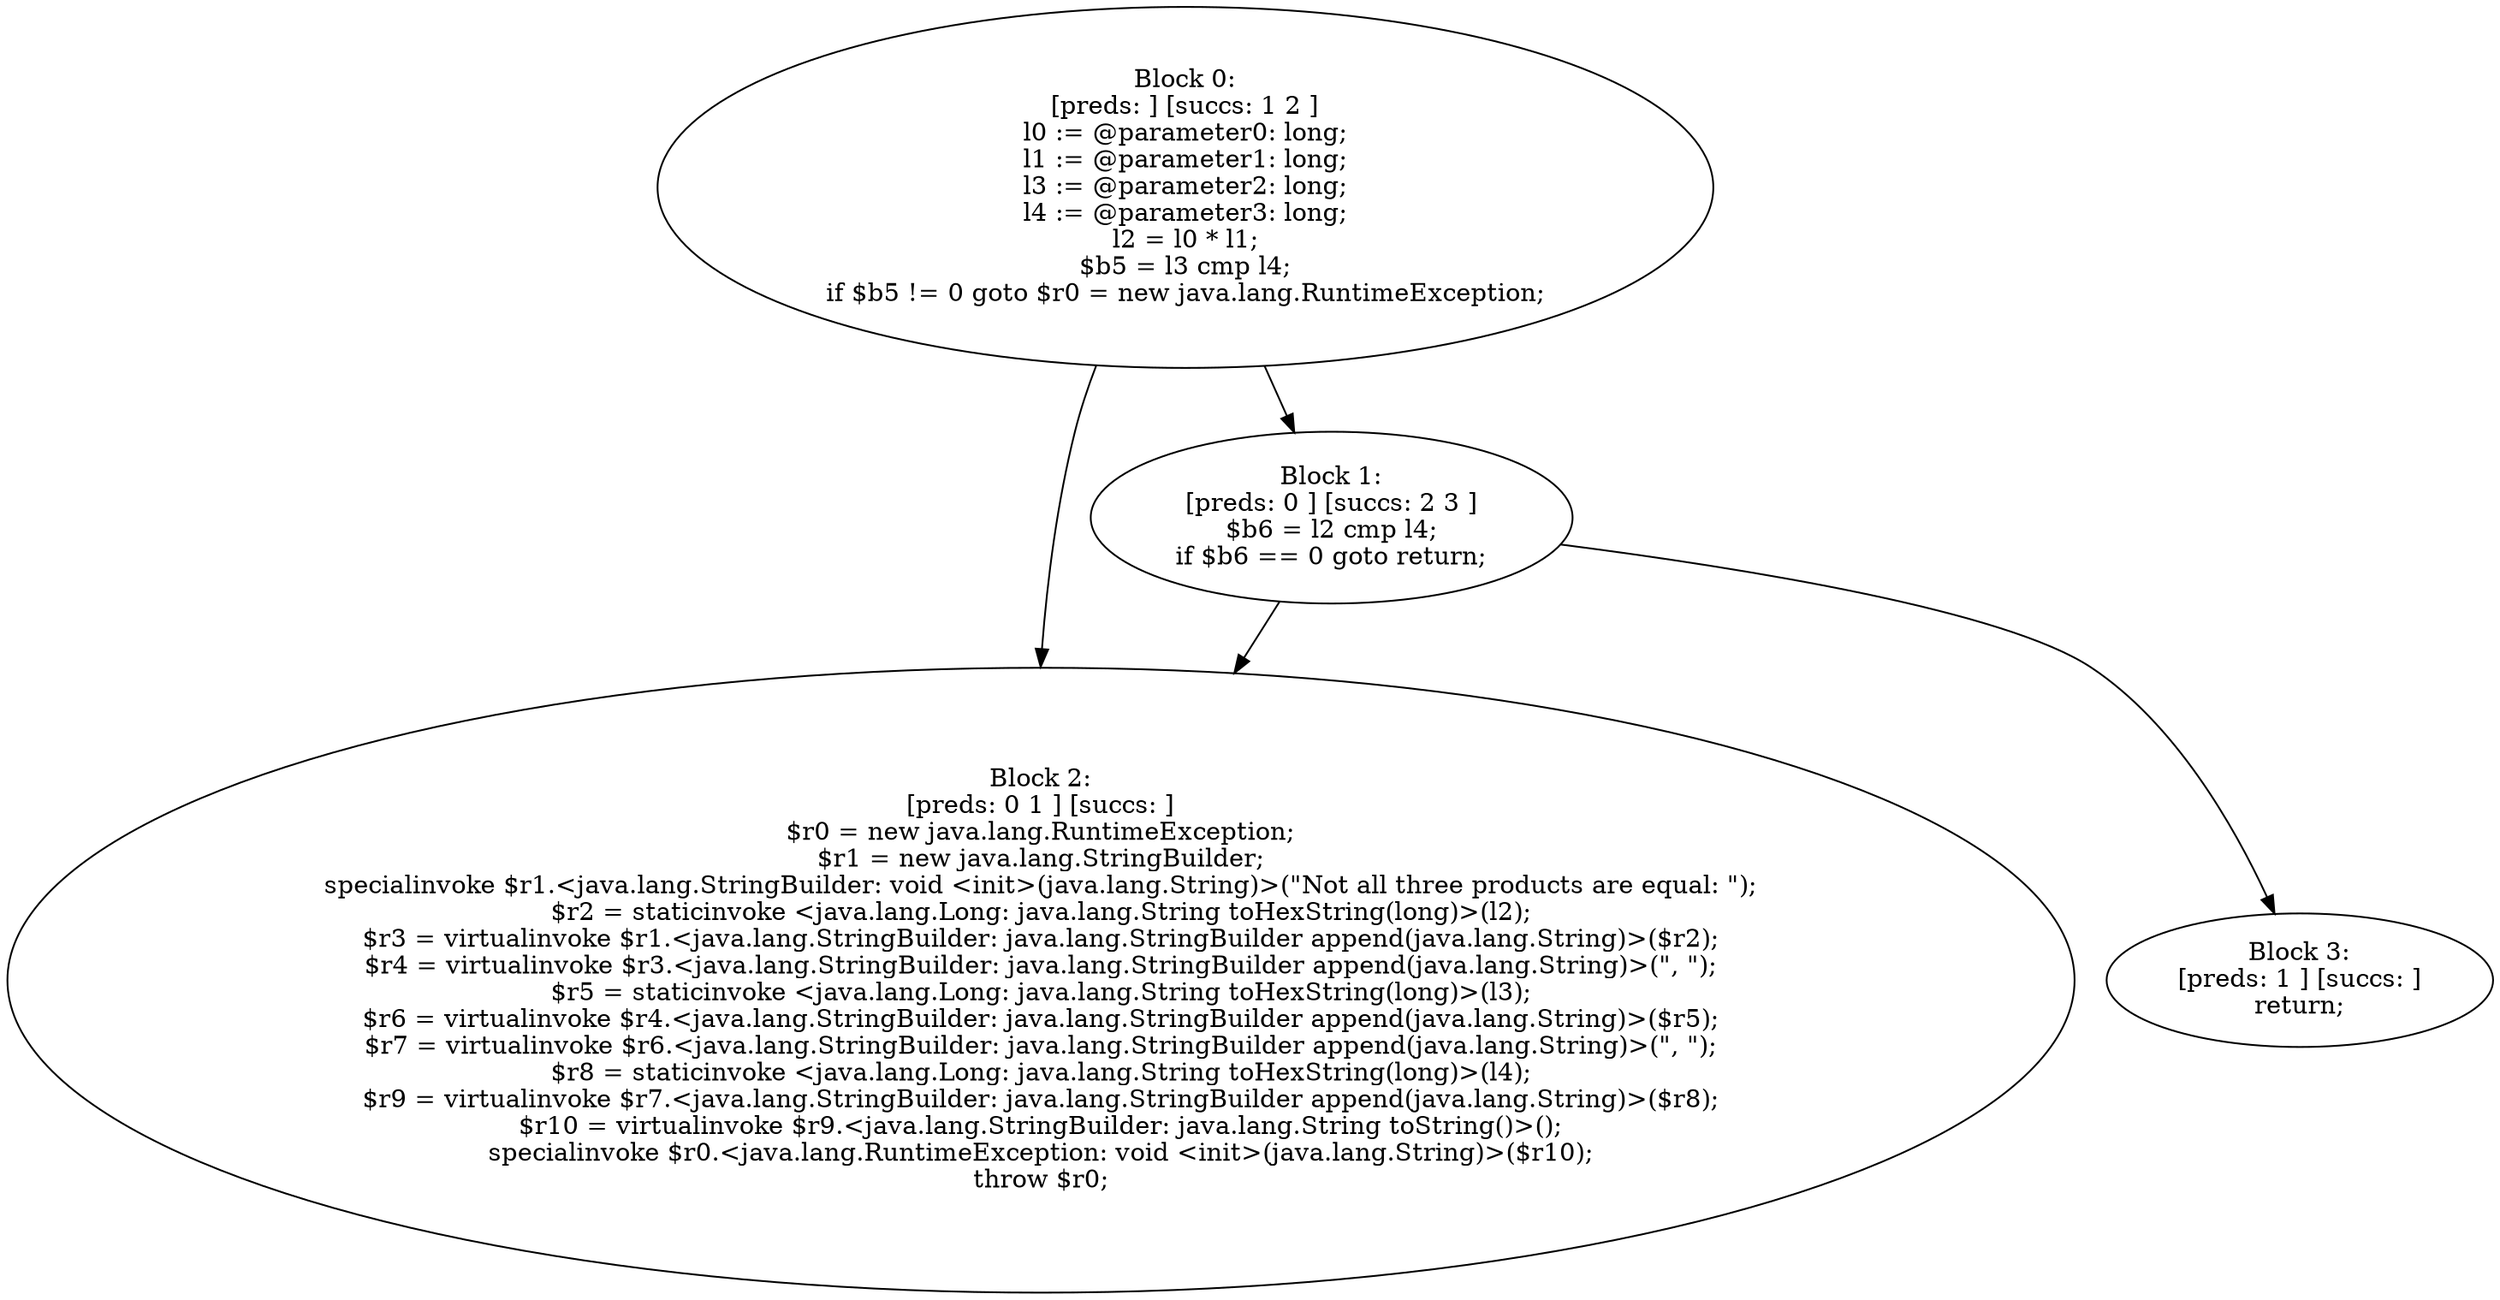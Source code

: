 digraph "unitGraph" {
    "Block 0:
[preds: ] [succs: 1 2 ]
l0 := @parameter0: long;
l1 := @parameter1: long;
l3 := @parameter2: long;
l4 := @parameter3: long;
l2 = l0 * l1;
$b5 = l3 cmp l4;
if $b5 != 0 goto $r0 = new java.lang.RuntimeException;
"
    "Block 1:
[preds: 0 ] [succs: 2 3 ]
$b6 = l2 cmp l4;
if $b6 == 0 goto return;
"
    "Block 2:
[preds: 0 1 ] [succs: ]
$r0 = new java.lang.RuntimeException;
$r1 = new java.lang.StringBuilder;
specialinvoke $r1.<java.lang.StringBuilder: void <init>(java.lang.String)>(\"Not all three products are equal: \");
$r2 = staticinvoke <java.lang.Long: java.lang.String toHexString(long)>(l2);
$r3 = virtualinvoke $r1.<java.lang.StringBuilder: java.lang.StringBuilder append(java.lang.String)>($r2);
$r4 = virtualinvoke $r3.<java.lang.StringBuilder: java.lang.StringBuilder append(java.lang.String)>(\", \");
$r5 = staticinvoke <java.lang.Long: java.lang.String toHexString(long)>(l3);
$r6 = virtualinvoke $r4.<java.lang.StringBuilder: java.lang.StringBuilder append(java.lang.String)>($r5);
$r7 = virtualinvoke $r6.<java.lang.StringBuilder: java.lang.StringBuilder append(java.lang.String)>(\", \");
$r8 = staticinvoke <java.lang.Long: java.lang.String toHexString(long)>(l4);
$r9 = virtualinvoke $r7.<java.lang.StringBuilder: java.lang.StringBuilder append(java.lang.String)>($r8);
$r10 = virtualinvoke $r9.<java.lang.StringBuilder: java.lang.String toString()>();
specialinvoke $r0.<java.lang.RuntimeException: void <init>(java.lang.String)>($r10);
throw $r0;
"
    "Block 3:
[preds: 1 ] [succs: ]
return;
"
    "Block 0:
[preds: ] [succs: 1 2 ]
l0 := @parameter0: long;
l1 := @parameter1: long;
l3 := @parameter2: long;
l4 := @parameter3: long;
l2 = l0 * l1;
$b5 = l3 cmp l4;
if $b5 != 0 goto $r0 = new java.lang.RuntimeException;
"->"Block 1:
[preds: 0 ] [succs: 2 3 ]
$b6 = l2 cmp l4;
if $b6 == 0 goto return;
";
    "Block 0:
[preds: ] [succs: 1 2 ]
l0 := @parameter0: long;
l1 := @parameter1: long;
l3 := @parameter2: long;
l4 := @parameter3: long;
l2 = l0 * l1;
$b5 = l3 cmp l4;
if $b5 != 0 goto $r0 = new java.lang.RuntimeException;
"->"Block 2:
[preds: 0 1 ] [succs: ]
$r0 = new java.lang.RuntimeException;
$r1 = new java.lang.StringBuilder;
specialinvoke $r1.<java.lang.StringBuilder: void <init>(java.lang.String)>(\"Not all three products are equal: \");
$r2 = staticinvoke <java.lang.Long: java.lang.String toHexString(long)>(l2);
$r3 = virtualinvoke $r1.<java.lang.StringBuilder: java.lang.StringBuilder append(java.lang.String)>($r2);
$r4 = virtualinvoke $r3.<java.lang.StringBuilder: java.lang.StringBuilder append(java.lang.String)>(\", \");
$r5 = staticinvoke <java.lang.Long: java.lang.String toHexString(long)>(l3);
$r6 = virtualinvoke $r4.<java.lang.StringBuilder: java.lang.StringBuilder append(java.lang.String)>($r5);
$r7 = virtualinvoke $r6.<java.lang.StringBuilder: java.lang.StringBuilder append(java.lang.String)>(\", \");
$r8 = staticinvoke <java.lang.Long: java.lang.String toHexString(long)>(l4);
$r9 = virtualinvoke $r7.<java.lang.StringBuilder: java.lang.StringBuilder append(java.lang.String)>($r8);
$r10 = virtualinvoke $r9.<java.lang.StringBuilder: java.lang.String toString()>();
specialinvoke $r0.<java.lang.RuntimeException: void <init>(java.lang.String)>($r10);
throw $r0;
";
    "Block 1:
[preds: 0 ] [succs: 2 3 ]
$b6 = l2 cmp l4;
if $b6 == 0 goto return;
"->"Block 2:
[preds: 0 1 ] [succs: ]
$r0 = new java.lang.RuntimeException;
$r1 = new java.lang.StringBuilder;
specialinvoke $r1.<java.lang.StringBuilder: void <init>(java.lang.String)>(\"Not all three products are equal: \");
$r2 = staticinvoke <java.lang.Long: java.lang.String toHexString(long)>(l2);
$r3 = virtualinvoke $r1.<java.lang.StringBuilder: java.lang.StringBuilder append(java.lang.String)>($r2);
$r4 = virtualinvoke $r3.<java.lang.StringBuilder: java.lang.StringBuilder append(java.lang.String)>(\", \");
$r5 = staticinvoke <java.lang.Long: java.lang.String toHexString(long)>(l3);
$r6 = virtualinvoke $r4.<java.lang.StringBuilder: java.lang.StringBuilder append(java.lang.String)>($r5);
$r7 = virtualinvoke $r6.<java.lang.StringBuilder: java.lang.StringBuilder append(java.lang.String)>(\", \");
$r8 = staticinvoke <java.lang.Long: java.lang.String toHexString(long)>(l4);
$r9 = virtualinvoke $r7.<java.lang.StringBuilder: java.lang.StringBuilder append(java.lang.String)>($r8);
$r10 = virtualinvoke $r9.<java.lang.StringBuilder: java.lang.String toString()>();
specialinvoke $r0.<java.lang.RuntimeException: void <init>(java.lang.String)>($r10);
throw $r0;
";
    "Block 1:
[preds: 0 ] [succs: 2 3 ]
$b6 = l2 cmp l4;
if $b6 == 0 goto return;
"->"Block 3:
[preds: 1 ] [succs: ]
return;
";
}
